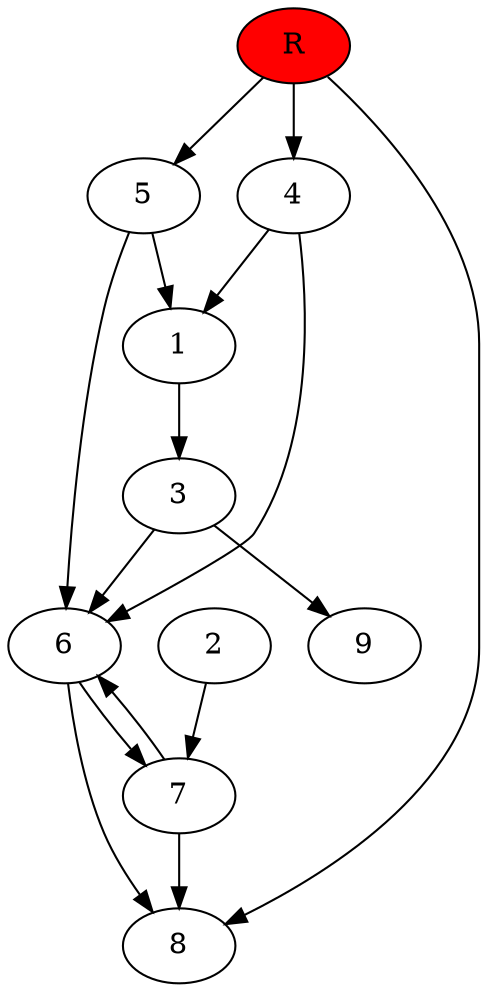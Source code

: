 digraph prb32880 {
	1
	2
	3
	4
	5
	6
	7
	8
	R [fillcolor="#ff0000" style=filled]
	1 -> 3
	2 -> 7
	3 -> 6
	3 -> 9
	4 -> 1
	4 -> 6
	5 -> 1
	5 -> 6
	6 -> 7
	6 -> 8
	7 -> 6
	7 -> 8
	R -> 4
	R -> 5
	R -> 8
}
